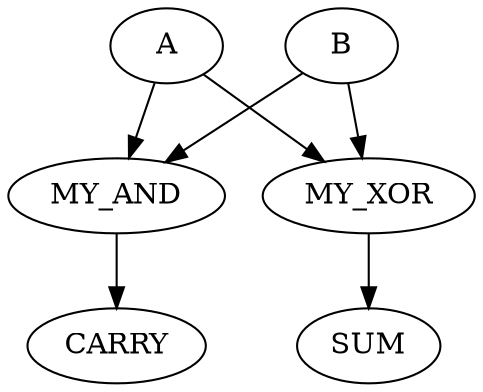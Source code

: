 digraph test {

A [LABEL = "INPUT"];
B [LABEL = "INPUT"];

MY_AND [LABEL = "AND2" ];
MY_XOR [LABEL = "XOR2" ];

SUM [LABEL = "OUTPUT"];
CARRY [LABEL = "OUTPUT"];

A -> MY_AND -> CARRY;
B -> MY_AND;

A -> MY_XOR -> SUM;
B -> MY_XOR;

}
